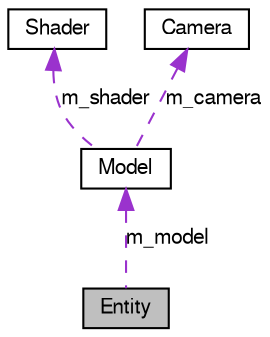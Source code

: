 digraph G
{
  bgcolor="transparent";
  edge [fontname="FreeSans",fontsize=10,labelfontname="FreeSans",labelfontsize=10];
  node [fontname="FreeSans",fontsize=10,shape=record];
  Node1 [label="Entity",height=0.2,width=0.4,color="black", fillcolor="grey75", style="filled" fontcolor="black"];
  Node2 -> Node1 [dir=back,color="darkorchid3",fontsize=10,style="dashed",label="m_model"];
  Node2 [label="Model",height=0.2,width=0.4,color="black",URL="$class_model.html",tooltip="Model class to store model data."];
  Node3 -> Node2 [dir=back,color="darkorchid3",fontsize=10,style="dashed",label="m_shader"];
  Node3 [label="Shader",height=0.2,width=0.4,color="black",URL="$class_shader.html",tooltip="Basic shader class."];
  Node4 -> Node2 [dir=back,color="darkorchid3",fontsize=10,style="dashed",label="m_camera"];
  Node4 [label="Camera",height=0.2,width=0.4,color="black",URL="$class_camera.html",tooltip="Used for the GLM math library."];
}
